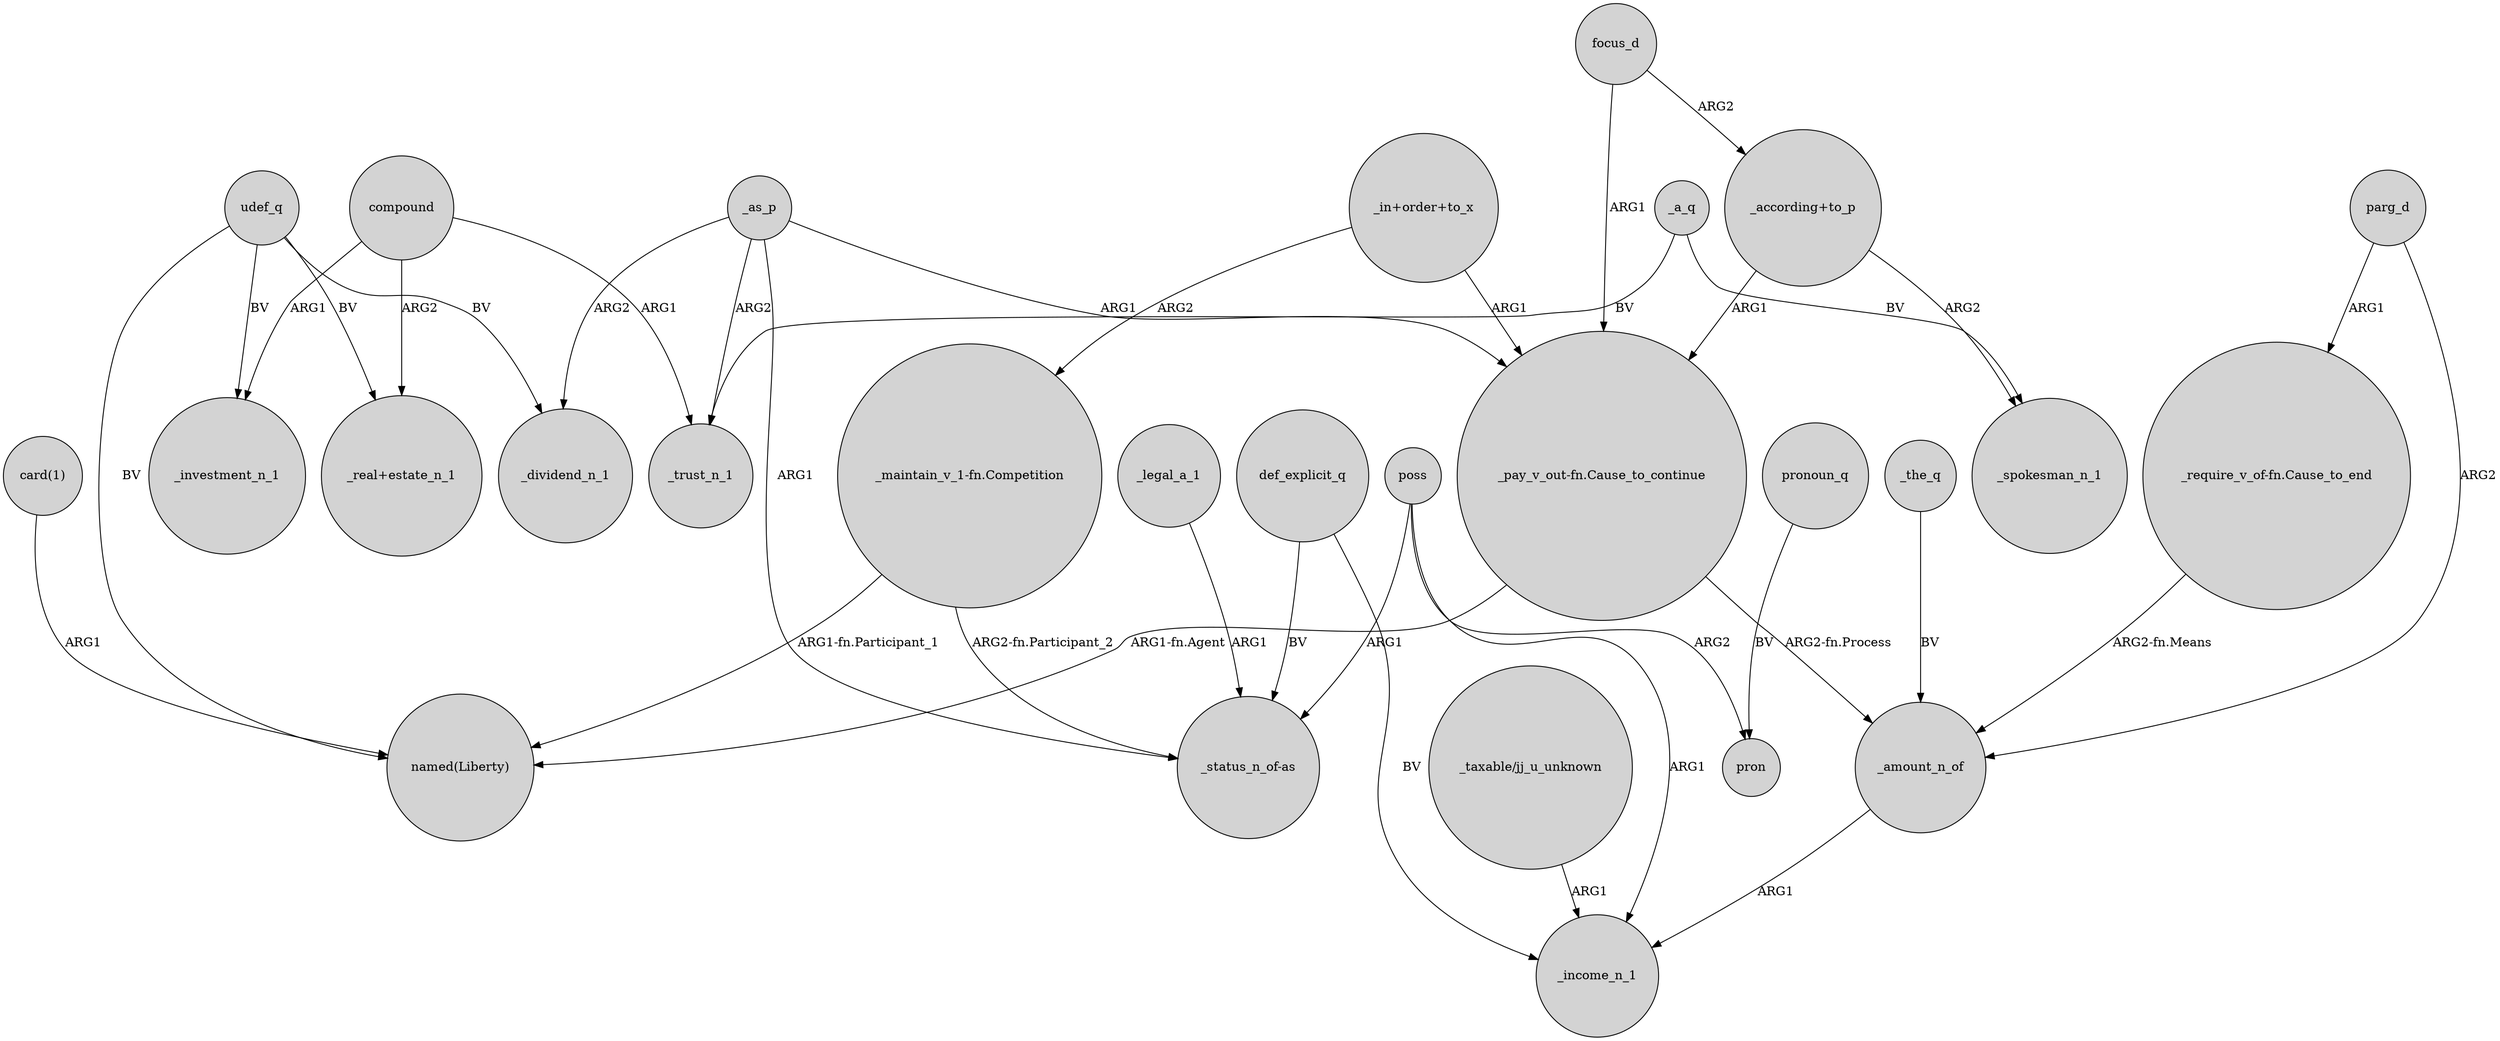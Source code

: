 digraph {
	node [shape=circle style=filled]
	udef_q -> _dividend_n_1 [label=BV]
	"_according+to_p" -> _spokesman_n_1 [label=ARG2]
	"_taxable/jj_u_unknown" -> _income_n_1 [label=ARG1]
	"_in+order+to_x" -> "_maintain_v_1-fn.Competition" [label=ARG2]
	_the_q -> _amount_n_of [label=BV]
	"_require_v_of-fn.Cause_to_end" -> _amount_n_of [label="ARG2-fn.Means"]
	compound -> _investment_n_1 [label=ARG1]
	"_in+order+to_x" -> "_pay_v_out-fn.Cause_to_continue" [label=ARG1]
	_as_p -> "_pay_v_out-fn.Cause_to_continue" [label=ARG1]
	_as_p -> _trust_n_1 [label=ARG2]
	"card(1)" -> "named(Liberty)" [label=ARG1]
	focus_d -> "_according+to_p" [label=ARG2]
	"_pay_v_out-fn.Cause_to_continue" -> _amount_n_of [label="ARG2-fn.Process"]
	compound -> "_real+estate_n_1" [label=ARG2]
	_amount_n_of -> _income_n_1 [label=ARG1]
	"_according+to_p" -> "_pay_v_out-fn.Cause_to_continue" [label=ARG1]
	_legal_a_1 -> "_status_n_of-as" [label=ARG1]
	parg_d -> _amount_n_of [label=ARG2]
	pronoun_q -> pron [label=BV]
	_a_q -> _trust_n_1 [label=BV]
	poss -> pron [label=ARG2]
	def_explicit_q -> _income_n_1 [label=BV]
	_as_p -> _dividend_n_1 [label=ARG2]
	poss -> "_status_n_of-as" [label=ARG1]
	poss -> _income_n_1 [label=ARG1]
	compound -> _trust_n_1 [label=ARG1]
	focus_d -> "_pay_v_out-fn.Cause_to_continue" [label=ARG1]
	udef_q -> "named(Liberty)" [label=BV]
	udef_q -> _investment_n_1 [label=BV]
	_as_p -> "_status_n_of-as" [label=ARG1]
	parg_d -> "_require_v_of-fn.Cause_to_end" [label=ARG1]
	def_explicit_q -> "_status_n_of-as" [label=BV]
	"_maintain_v_1-fn.Competition" -> "named(Liberty)" [label="ARG1-fn.Participant_1"]
	udef_q -> "_real+estate_n_1" [label=BV]
	"_pay_v_out-fn.Cause_to_continue" -> "named(Liberty)" [label="ARG1-fn.Agent"]
	_a_q -> _spokesman_n_1 [label=BV]
	"_maintain_v_1-fn.Competition" -> "_status_n_of-as" [label="ARG2-fn.Participant_2"]
}
